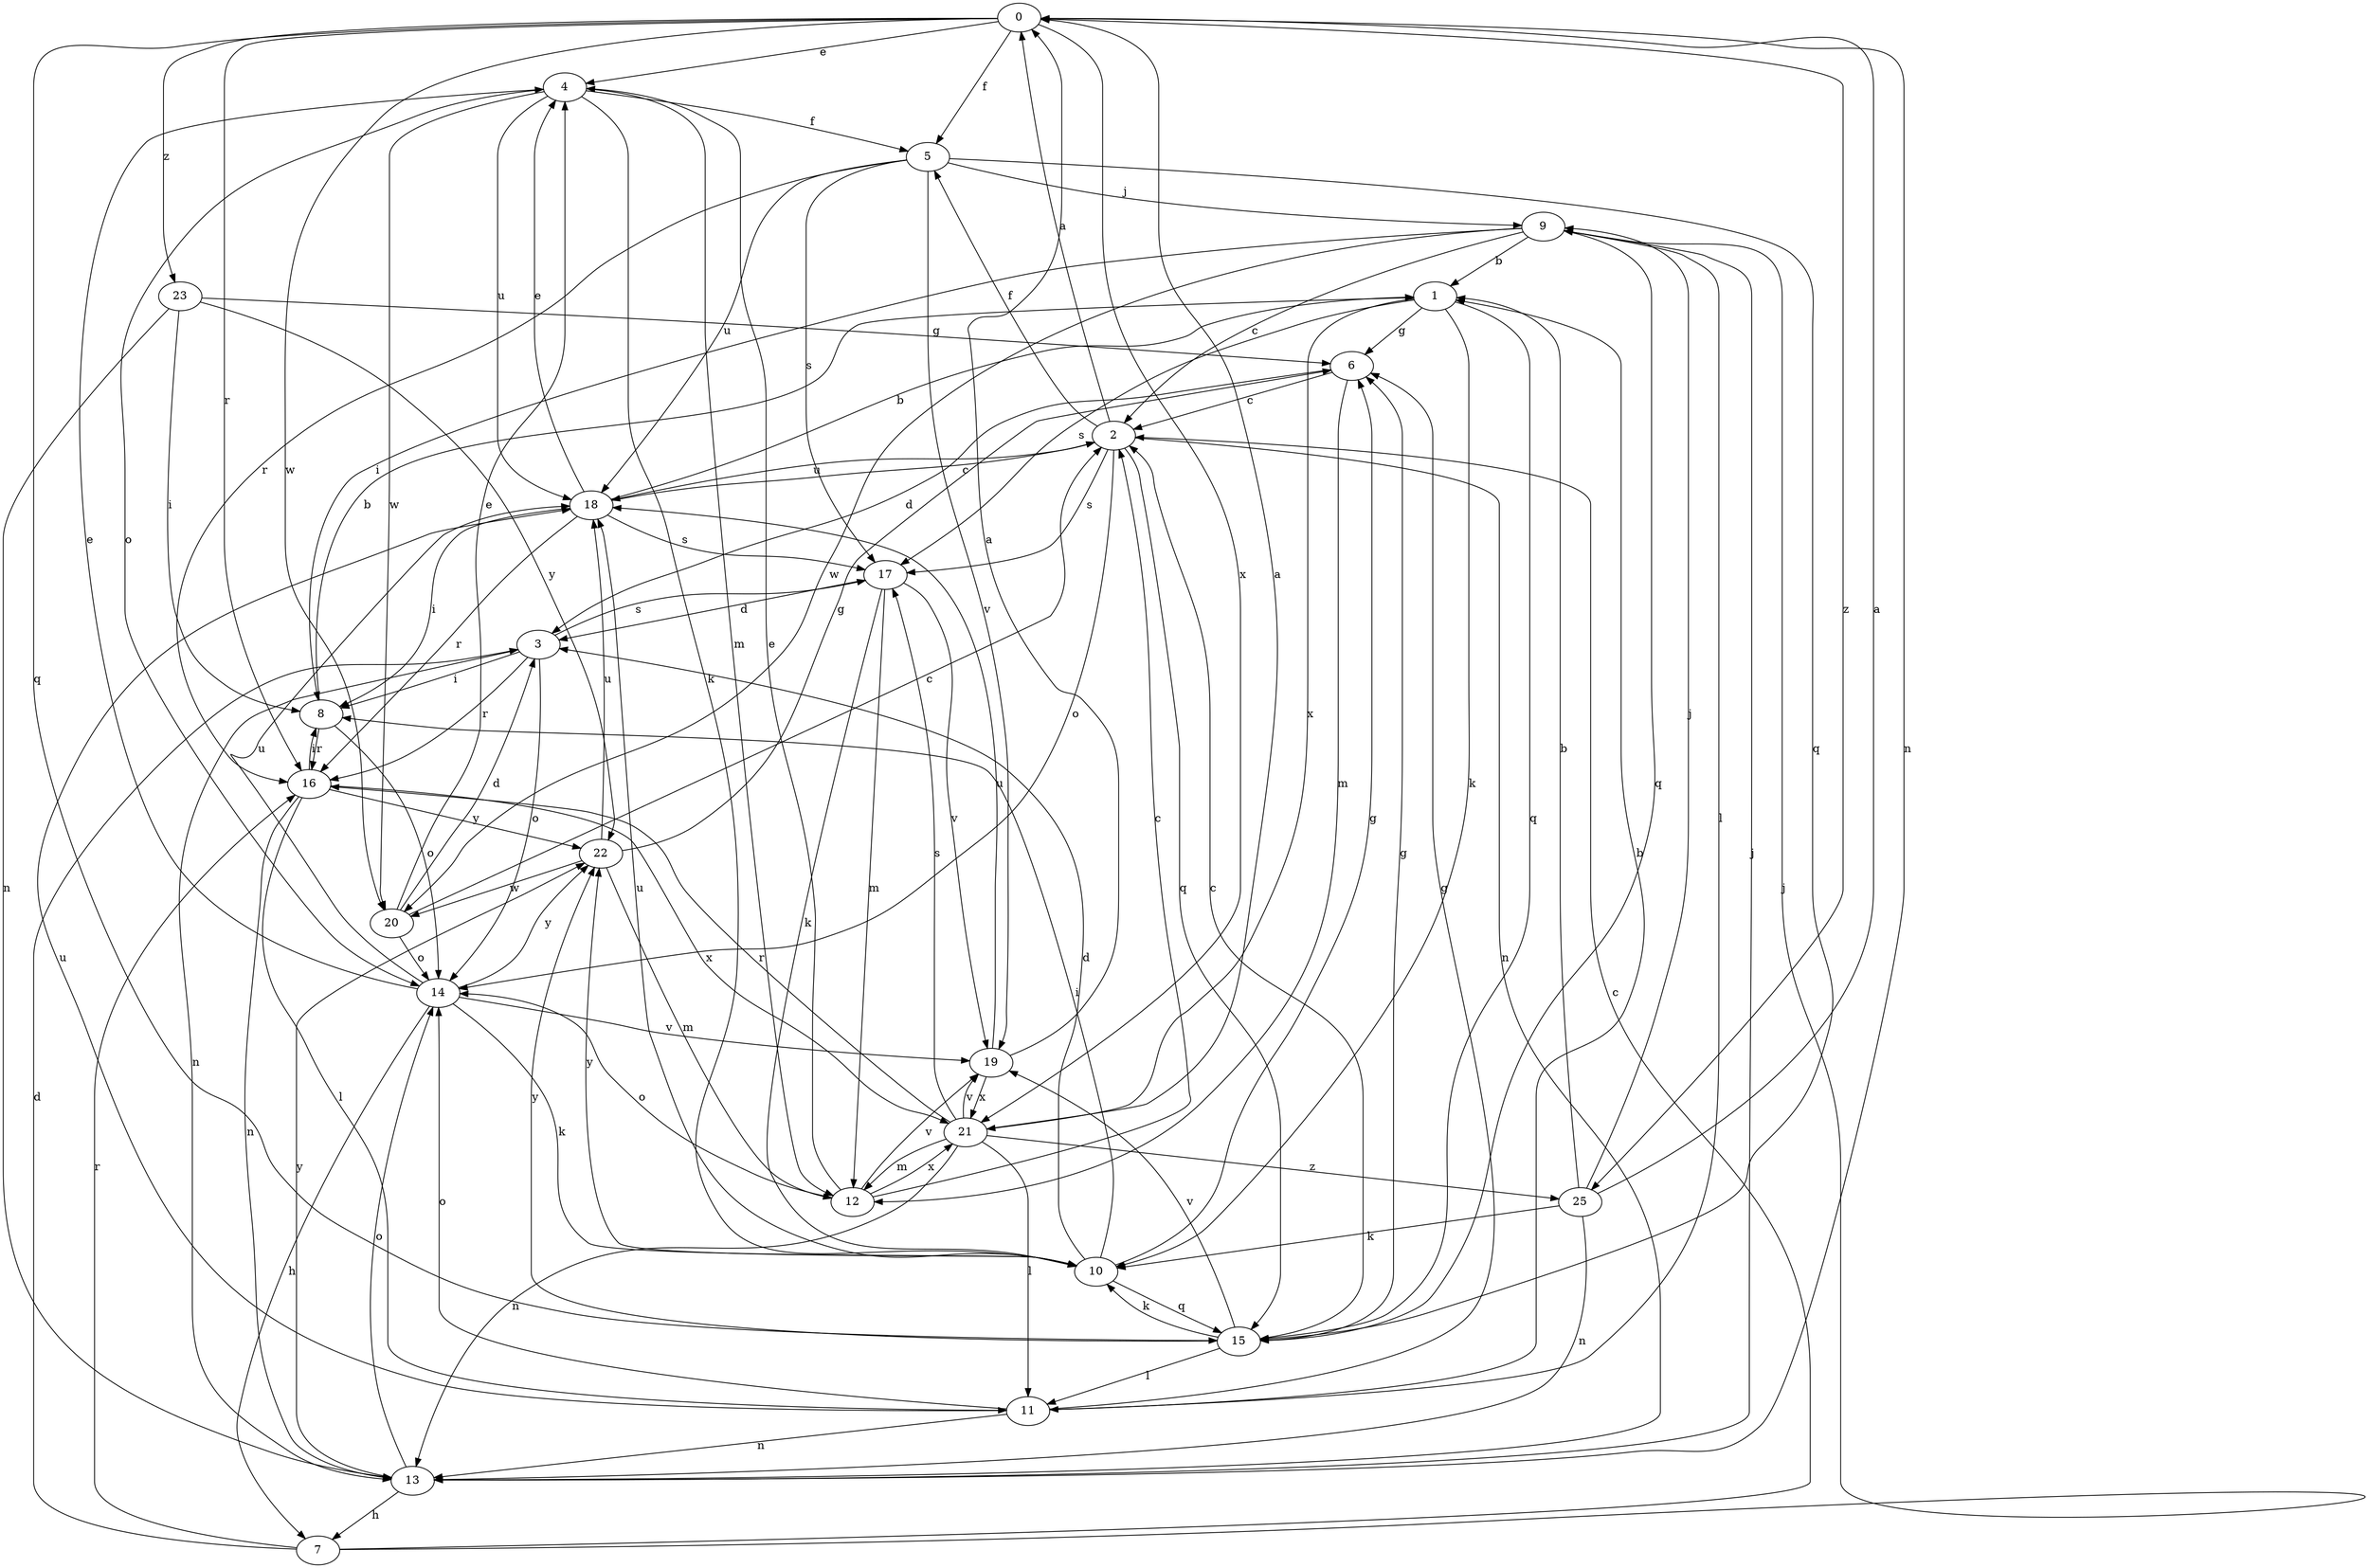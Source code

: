 strict digraph  {
0;
1;
2;
3;
4;
5;
6;
7;
8;
9;
10;
11;
12;
13;
14;
15;
16;
17;
18;
19;
20;
21;
22;
23;
25;
0 -> 4  [label=e];
0 -> 5  [label=f];
0 -> 13  [label=n];
0 -> 15  [label=q];
0 -> 16  [label=r];
0 -> 20  [label=w];
0 -> 21  [label=x];
0 -> 23  [label=z];
0 -> 25  [label=z];
1 -> 6  [label=g];
1 -> 10  [label=k];
1 -> 15  [label=q];
1 -> 17  [label=s];
1 -> 21  [label=x];
2 -> 0  [label=a];
2 -> 5  [label=f];
2 -> 13  [label=n];
2 -> 14  [label=o];
2 -> 15  [label=q];
2 -> 17  [label=s];
2 -> 18  [label=u];
3 -> 8  [label=i];
3 -> 13  [label=n];
3 -> 14  [label=o];
3 -> 16  [label=r];
3 -> 17  [label=s];
4 -> 5  [label=f];
4 -> 10  [label=k];
4 -> 12  [label=m];
4 -> 14  [label=o];
4 -> 18  [label=u];
4 -> 20  [label=w];
5 -> 9  [label=j];
5 -> 15  [label=q];
5 -> 16  [label=r];
5 -> 17  [label=s];
5 -> 18  [label=u];
5 -> 19  [label=v];
6 -> 2  [label=c];
6 -> 3  [label=d];
6 -> 12  [label=m];
7 -> 2  [label=c];
7 -> 3  [label=d];
7 -> 9  [label=j];
7 -> 16  [label=r];
8 -> 1  [label=b];
8 -> 14  [label=o];
8 -> 16  [label=r];
9 -> 1  [label=b];
9 -> 2  [label=c];
9 -> 8  [label=i];
9 -> 11  [label=l];
9 -> 15  [label=q];
9 -> 20  [label=w];
10 -> 3  [label=d];
10 -> 6  [label=g];
10 -> 8  [label=i];
10 -> 15  [label=q];
10 -> 18  [label=u];
10 -> 22  [label=y];
11 -> 1  [label=b];
11 -> 6  [label=g];
11 -> 13  [label=n];
11 -> 14  [label=o];
11 -> 18  [label=u];
12 -> 2  [label=c];
12 -> 4  [label=e];
12 -> 14  [label=o];
12 -> 19  [label=v];
12 -> 21  [label=x];
13 -> 7  [label=h];
13 -> 9  [label=j];
13 -> 14  [label=o];
13 -> 22  [label=y];
14 -> 4  [label=e];
14 -> 7  [label=h];
14 -> 10  [label=k];
14 -> 18  [label=u];
14 -> 19  [label=v];
14 -> 22  [label=y];
15 -> 2  [label=c];
15 -> 6  [label=g];
15 -> 10  [label=k];
15 -> 11  [label=l];
15 -> 19  [label=v];
15 -> 22  [label=y];
16 -> 8  [label=i];
16 -> 11  [label=l];
16 -> 13  [label=n];
16 -> 21  [label=x];
16 -> 22  [label=y];
17 -> 3  [label=d];
17 -> 10  [label=k];
17 -> 12  [label=m];
17 -> 19  [label=v];
18 -> 1  [label=b];
18 -> 2  [label=c];
18 -> 4  [label=e];
18 -> 8  [label=i];
18 -> 16  [label=r];
18 -> 17  [label=s];
19 -> 0  [label=a];
19 -> 18  [label=u];
19 -> 21  [label=x];
20 -> 2  [label=c];
20 -> 3  [label=d];
20 -> 4  [label=e];
20 -> 14  [label=o];
21 -> 0  [label=a];
21 -> 11  [label=l];
21 -> 12  [label=m];
21 -> 13  [label=n];
21 -> 16  [label=r];
21 -> 17  [label=s];
21 -> 19  [label=v];
21 -> 25  [label=z];
22 -> 6  [label=g];
22 -> 12  [label=m];
22 -> 18  [label=u];
22 -> 20  [label=w];
23 -> 6  [label=g];
23 -> 8  [label=i];
23 -> 13  [label=n];
23 -> 22  [label=y];
25 -> 0  [label=a];
25 -> 1  [label=b];
25 -> 9  [label=j];
25 -> 10  [label=k];
25 -> 13  [label=n];
}
